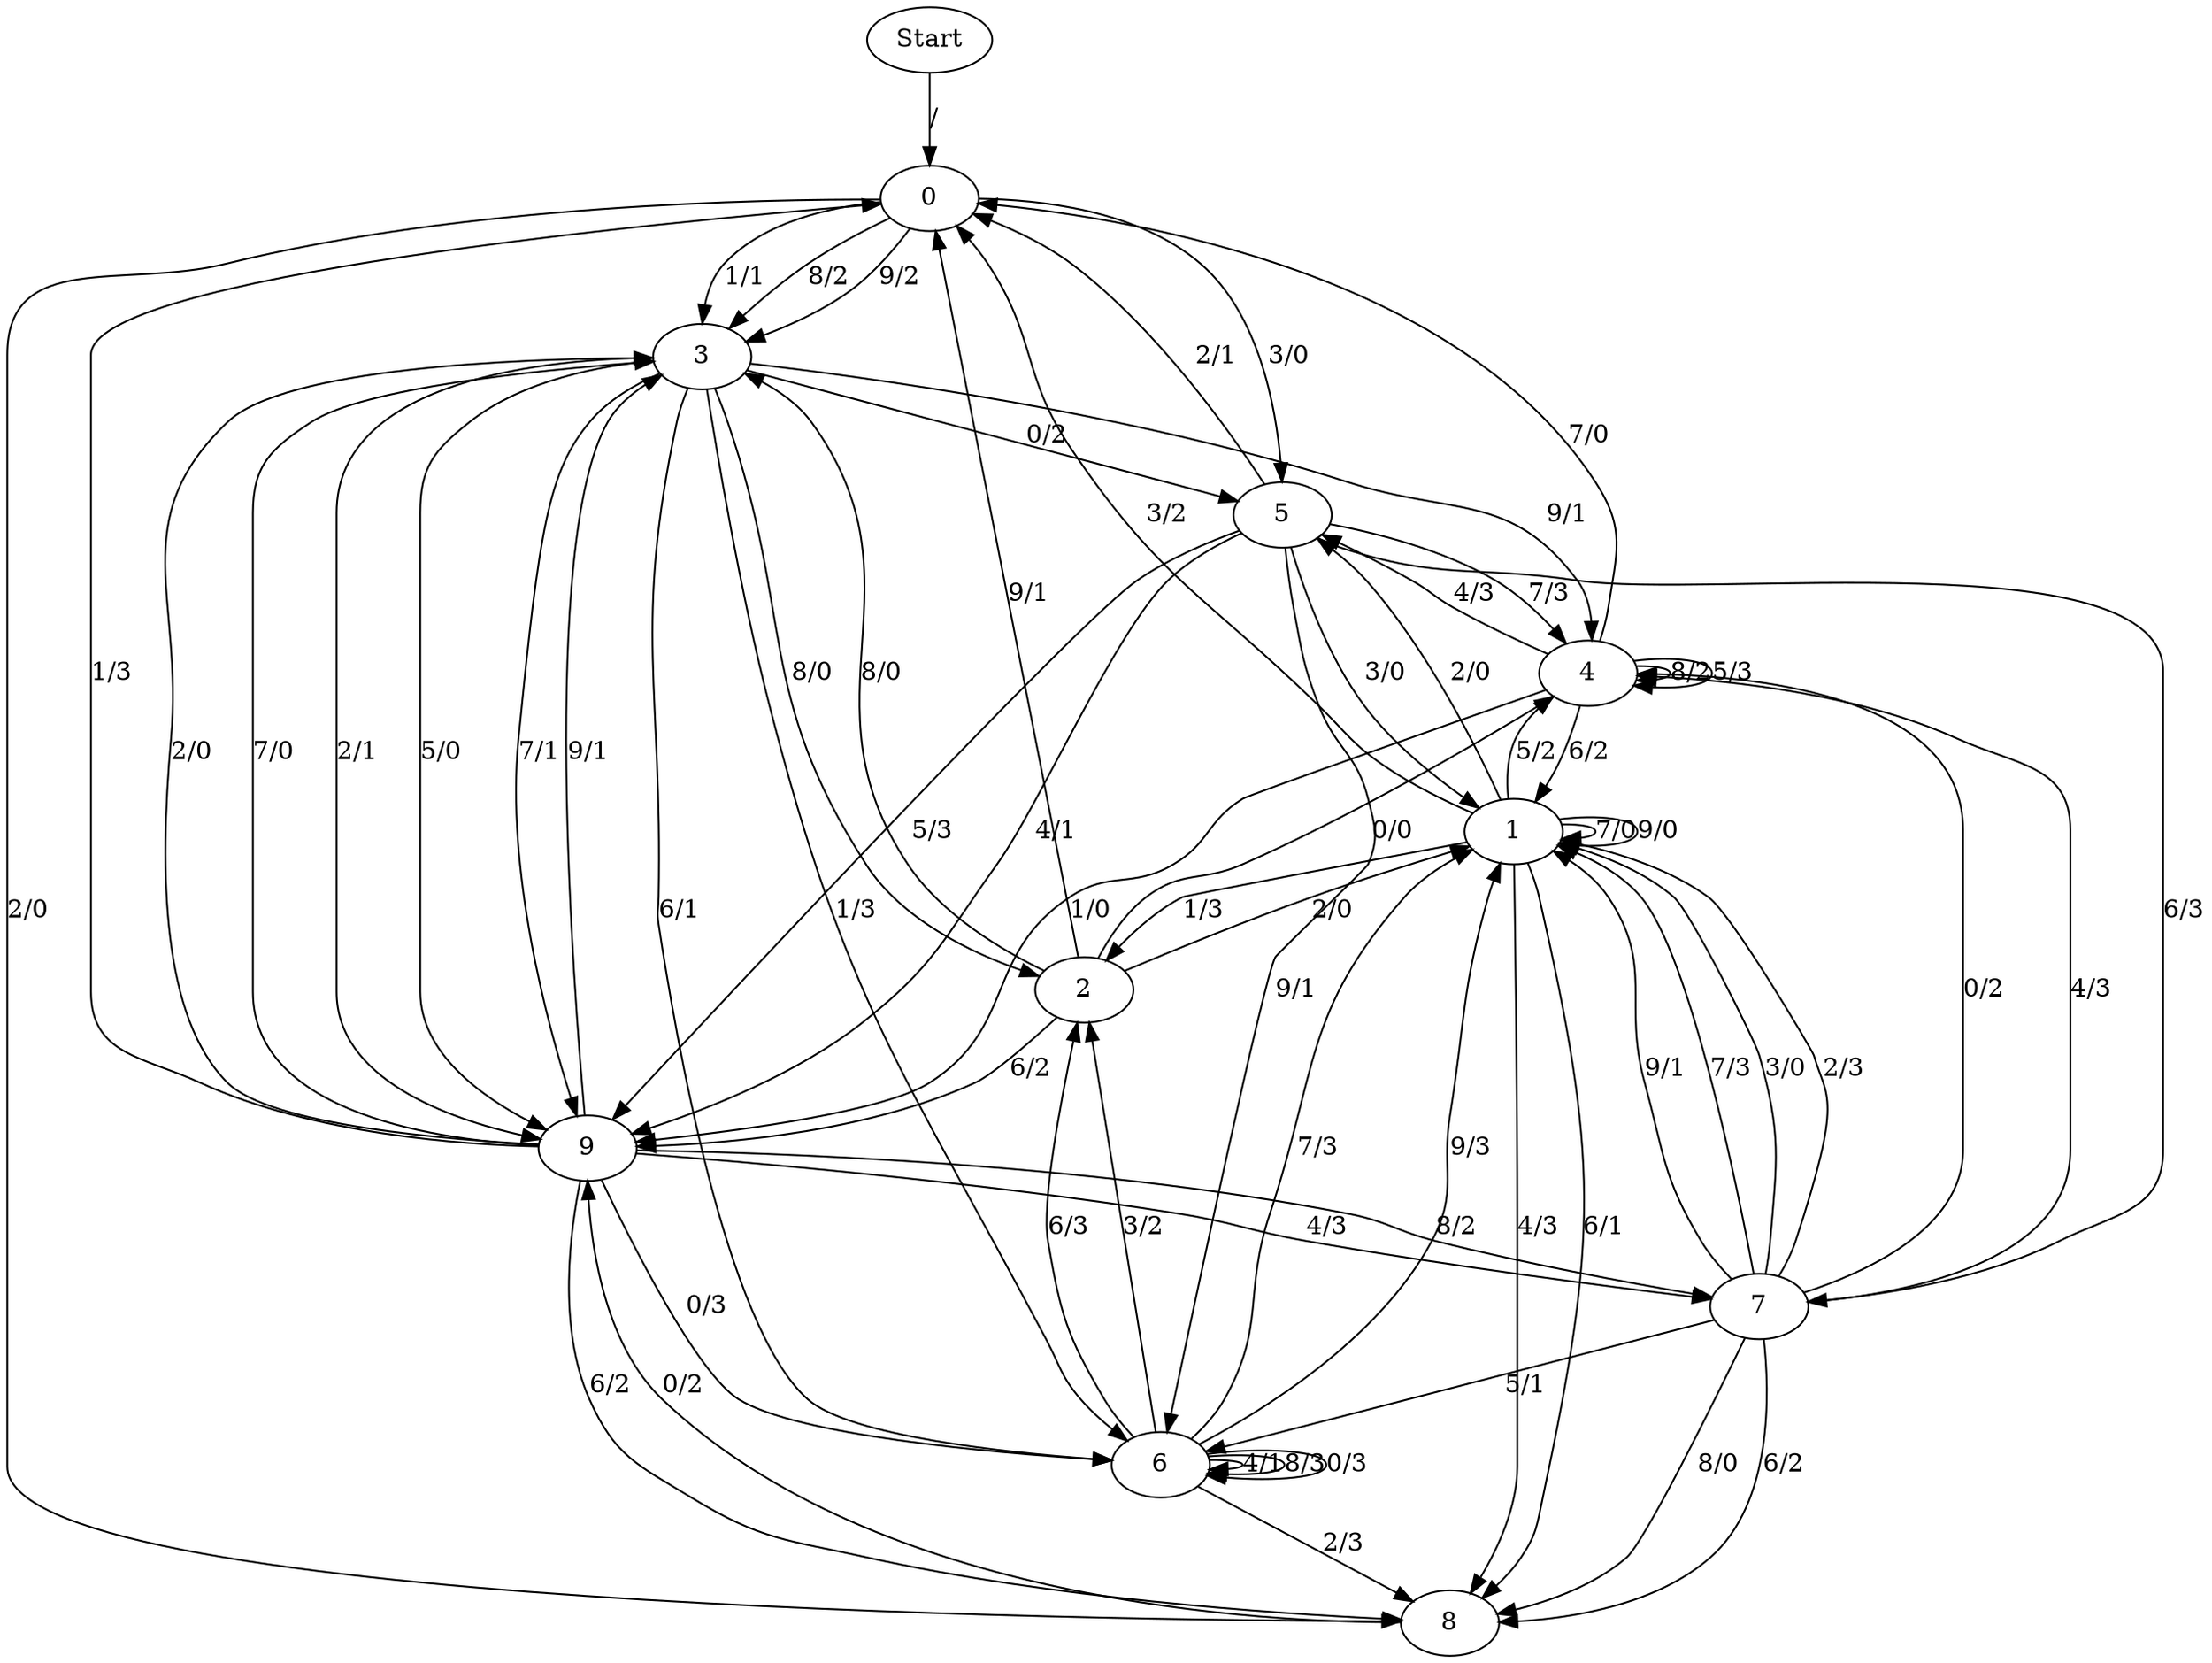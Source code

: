 digraph {
	Start -> 0 [label="/"]
	0 -> 3 [label="8/2"]
	0 -> 3 [label="9/2"]
	0 -> 3 [label="1/1"]
	0 -> 8 [label="2/0"]
	0 -> 5 [label="3/0"]
	8 -> 9 [label="0/2"]
	9 -> 3 [label="2/0"]
	9 -> 7 [label="4/3"]
	9 -> 8 [label="6/2"]
	9 -> 3 [label="7/0"]
	9 -> 7 [label="8/2"]
	9 -> 3 [label="9/1"]
	9 -> 6 [label="0/3"]
	9 -> 0 [label="1/3"]
	7 -> 6 [label="5/1"]
	7 -> 8 [label="6/2"]
	7 -> 1 [label="9/1"]
	7 -> 4 [label="0/2"]
	7 -> 1 [label="7/3"]
	7 -> 1 [label="3/0"]
	7 -> 4 [label="4/3"]
	7 -> 8 [label="8/0"]
	7 -> 1 [label="2/3"]
	1 -> 2 [label="1/3"]
	1 -> 5 [label="2/0"]
	1 -> 0 [label="3/2"]
	1 -> 8 [label="4/3"]
	1 -> 4 [label="5/2"]
	1 -> 8 [label="6/1"]
	1 -> 1 [label="7/0"]
	1 -> 1 [label="9/0"]
	2 -> 3 [label="8/0"]
	2 -> 0 [label="9/1"]
	2 -> 4 [label="0/0"]
	2 -> 1 [label="2/0"]
	2 -> 9 [label="6/2"]
	3 -> 9 [label="2/1"]
	3 -> 9 [label="5/0"]
	3 -> 6 [label="6/1"]
	3 -> 9 [label="7/1"]
	3 -> 2 [label="8/0"]
	3 -> 4 [label="9/1"]
	3 -> 5 [label="0/2"]
	3 -> 6 [label="1/3"]
	4 -> 5 [label="4/3"]
	4 -> 1 [label="6/2"]
	4 -> 0 [label="7/0"]
	4 -> 4 [label="8/2"]
	4 -> 9 [label="1/0"]
	4 -> 4 [label="5/3"]
	5 -> 7 [label="6/3"]
	5 -> 4 [label="7/3"]
	5 -> 6 [label="9/1"]
	5 -> 0 [label="2/1"]
	5 -> 1 [label="3/0"]
	5 -> 9 [label="4/1"]
	5 -> 9 [label="5/3"]
	6 -> 6 [label="4/1"]
	6 -> 2 [label="6/3"]
	6 -> 1 [label="7/3"]
	6 -> 6 [label="8/3"]
	6 -> 1 [label="9/3"]
	6 -> 6 [label="0/3"]
	6 -> 8 [label="2/3"]
	6 -> 2 [label="3/2"]
}
